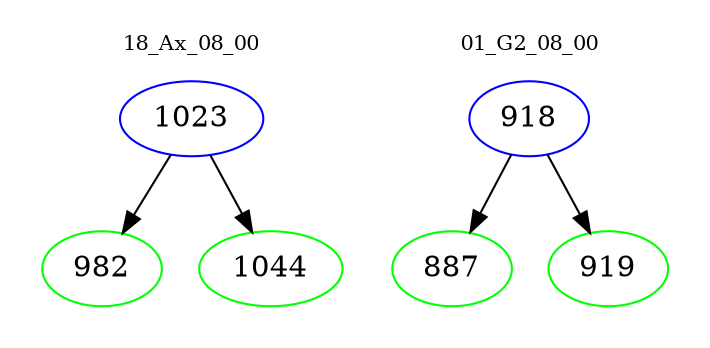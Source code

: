 digraph{
subgraph cluster_0 {
color = white
label = "18_Ax_08_00";
fontsize=10;
T0_1023 [label="1023", color="blue"]
T0_1023 -> T0_982 [color="black"]
T0_982 [label="982", color="green"]
T0_1023 -> T0_1044 [color="black"]
T0_1044 [label="1044", color="green"]
}
subgraph cluster_1 {
color = white
label = "01_G2_08_00";
fontsize=10;
T1_918 [label="918", color="blue"]
T1_918 -> T1_887 [color="black"]
T1_887 [label="887", color="green"]
T1_918 -> T1_919 [color="black"]
T1_919 [label="919", color="green"]
}
}

